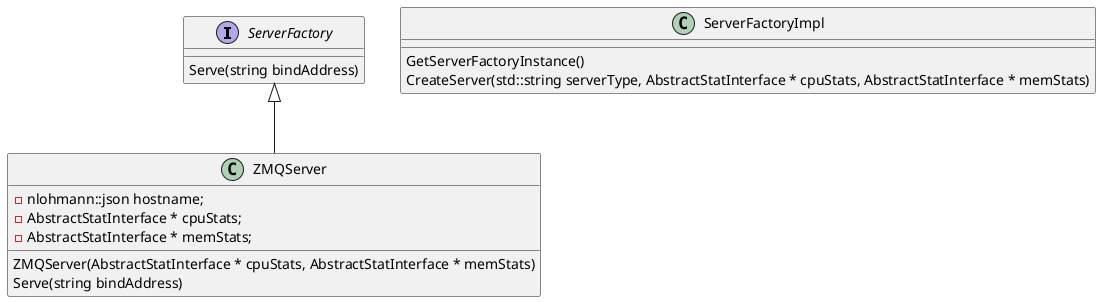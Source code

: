 @startuml

interface ServerFactory {
    Serve(string bindAddress)
}
class ServerFactoryImpl {
    GetServerFactoryInstance()
    CreateServer(std::string serverType, AbstractStatInterface * cpuStats, AbstractStatInterface * memStats)
}
class ZMQServer {
    - nlohmann::json hostname;
    - AbstractStatInterface * cpuStats;
    - AbstractStatInterface * memStats;
    ZMQServer(AbstractStatInterface * cpuStats, AbstractStatInterface * memStats)
    Serve(string bindAddress)
}

ServerFactory <|-- ZMQServer

@enduml